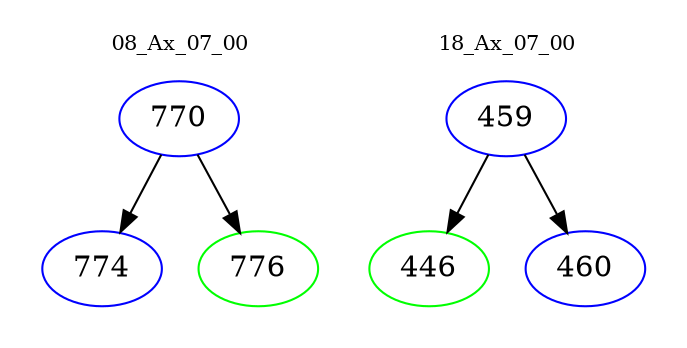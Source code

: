 digraph{
subgraph cluster_0 {
color = white
label = "08_Ax_07_00";
fontsize=10;
T0_770 [label="770", color="blue"]
T0_770 -> T0_774 [color="black"]
T0_774 [label="774", color="blue"]
T0_770 -> T0_776 [color="black"]
T0_776 [label="776", color="green"]
}
subgraph cluster_1 {
color = white
label = "18_Ax_07_00";
fontsize=10;
T1_459 [label="459", color="blue"]
T1_459 -> T1_446 [color="black"]
T1_446 [label="446", color="green"]
T1_459 -> T1_460 [color="black"]
T1_460 [label="460", color="blue"]
}
}
